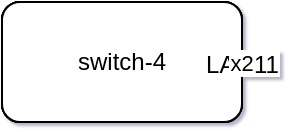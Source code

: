 <mxfile compressed="false" type="device">
    <diagram id="Page-1" name="Page-1">
      <mxGraphModel arrows="1" connect="1" dx="1360" dy="864" fold="1" grid="1" gridSize="10" guides="1" math="0" page="1" pageHeight="1169" pageScale="1" pageWidth="827" shadow="1" tooltips="1">
        <root>
          <mxCell id="0" />   
          <mxCell id="1" parent="0" />
        <object bottom_label="cisco WS-C6509" id="switch-1" label="switch-1" top_label="10.1.1.1">
      <mxCell parent="1" style="rounded=1;whiteSpace=wrap;html=1;" vertex="1">
          <mxGeometry as="geometry" height="60" width="120" x="200" y="150" />
      </mxCell>
    </object><object bottom_label="cisco WS-C6509" id="switch-2" label="switch-2" top_label="10.2.2.2">
      <mxCell parent="1" style="rounded=1;whiteSpace=wrap;html=1;" vertex="1">
          <mxGeometry as="geometry" height="60" width="120" x="200" y="150" />
      </mxCell>
    </object><object bottom_label="cisco WS-C3560-48TS" id="switch-3" label="switch-3" top_label="10.3.3.3">
      <mxCell parent="1" style="rounded=1;whiteSpace=wrap;html=1;" vertex="1">
          <mxGeometry as="geometry" height="60" width="120" x="200" y="150" />
      </mxCell>
    </object><object bottom_label="cisco WS-C3560-48TS" id="switch-4" label="switch-4" top_label="10.4.4.4">
      <mxCell parent="1" style="rounded=1;whiteSpace=wrap;html=1;" vertex="1">
          <mxGeometry as="geometry" height="60" width="120" x="200" y="150" />
      </mxCell>
    </object><mxCell connectable="0" id="7f3e9832e3f8b4a6a5fd2d2a9c6290bc-src" parent="7f3e9832e3f8b4a6a5fd2d2a9c6290bc" style="labelBackgroundColor=#ffffff;;" value="Ge4/8" vertex="1">
      <mxGeometry as="geometry" relative="1" x="-0.5">
        <mxPoint as="offset" />
      </mxGeometry>
    </mxCell><mxCell connectable="0" id="7f3e9832e3f8b4a6a5fd2d2a9c6290bc-trgt" parent="7f3e9832e3f8b4a6a5fd2d2a9c6290bc" style="labelBackgroundColor=#ffffff;;" value="Ge1/8" vertex="1">
      <mxGeometry as="geometry" relative="-1" x="0.5">
        <mxPoint as="offset" />
      </mxGeometry>
    </mxCell><object description="{&#10;    &quot;switch-1:Ge4/8&quot;: {&#10;        &quot;description&quot;: &quot;switch-2: trunk standalone&quot;,&#10;        &quot;is_l2&quot;: true,&#10;        &quot;l2_mode&quot;: &quot;trunk&quot;,&#10;        &quot;trunk_vlans&quot;: &quot;300,301,302,303,304,305&quot;&#10;    },&#10;    &quot;switch-2:Ge1/8&quot;: {&#10;        &quot;description&quot;: &quot;switch-1: trunk standalone&quot;,&#10;        &quot;is_l2&quot;: true,&#10;        &quot;l2_mode&quot;: &quot;trunk&quot;,&#10;        &quot;trunk_vlans&quot;: &quot;300,301,302,303,304,305&quot;&#10;    }&#10;}" id="7f3e9832e3f8b4a6a5fd2d2a9c6290bc" label="" source="switch-1" src_label="Ge4/8" target="switch-2" trgt_label="Ge1/8">
      <mxCell edge="1" parent="1" source="switch-1" style="endArrow=none;" target="switch-2">
          <mxGeometry as="geometry" relative="1" />
      </mxCell>
    </object><mxCell connectable="0" id="e74000249c5487a013e4c07805ef8fab-src" parent="e74000249c5487a013e4c07805ef8fab" style="labelBackgroundColor=#ffffff;;" value="LAG3" vertex="1">
      <mxGeometry as="geometry" relative="1" x="-0.5">
        <mxPoint as="offset" />
      </mxGeometry>
    </mxCell><mxCell connectable="0" id="e74000249c5487a013e4c07805ef8fab-trgt" parent="e74000249c5487a013e4c07805ef8fab" style="labelBackgroundColor=#ffffff;;" value="LAG3" vertex="1">
      <mxGeometry as="geometry" relative="-1" x="0.5">
        <mxPoint as="offset" />
      </mxGeometry>
    </mxCell><object description="{&#10;    &quot;lag_members&quot;: {&#10;        &quot;switch-1:Ge4/6&quot;: &quot;switch-2:Ge1/5&quot;,&#10;        &quot;switch-1:Ge4/7&quot;: &quot;switch-2:Ge1/6&quot;&#10;    },&#10;    &quot;switch-1:LAG3&quot;: {&#10;        &quot;description&quot;: &quot;switch-2: trunk LAG&quot;,&#10;        &quot;is_l2&quot;: true,&#10;        &quot;l2_mode&quot;: &quot;trunk&quot;,&#10;        &quot;trunk_vlans&quot;: &quot;200,201,202,203,204,205&quot;&#10;    },&#10;    &quot;switch-2:LAG3&quot;: {&#10;        &quot;description&quot;: &quot;switch-1: trunk LAG&quot;,&#10;        &quot;is_l2&quot;: true,&#10;        &quot;l2_mode&quot;: &quot;trunk&quot;,&#10;        &quot;trunk_vlans&quot;: &quot;200,201,202,203,204,205&quot;&#10;    }&#10;}" id="e74000249c5487a013e4c07805ef8fab" label="" source="switch-1" src_label="LAG3" target="switch-2" trgt_label="LAG3">
      <mxCell edge="1" parent="1" source="switch-1" style="endArrow=none;" target="switch-2">
          <mxGeometry as="geometry" relative="1" />
      </mxCell>
    </object><mxCell connectable="0" id="9e9868a7b49ea76b8d22a7802994ec2a-src" parent="9e9868a7b49ea76b8d22a7802994ec2a" style="labelBackgroundColor=#ffffff;;" value="LAG11" vertex="1">
      <mxGeometry as="geometry" relative="1" x="-0.5">
        <mxPoint as="offset" />
      </mxGeometry>
    </mxCell><object description="{&#10;    &quot;lag_members&quot;: {&#10;        &quot;switch-1:Ge1/1&quot;: &quot;switch-3:Ge0/1&quot;&#10;    },&#10;    &quot;switch-1:LAG11&quot;: {&#10;        &quot;description&quot;: &quot;switch-3: trunk LAG&quot;,&#10;        &quot;is_l2&quot;: true,&#10;        &quot;l2_mode&quot;: &quot;trunk&quot;,&#10;        &quot;trunk_vlans&quot;: &quot;101&quot;&#10;    }&#10;}" id="9e9868a7b49ea76b8d22a7802994ec2a" label="" source="switch-1" src_label="LAG11" target="switch-3">
      <mxCell edge="1" parent="1" source="switch-1" style="endArrow=none;" target="switch-3">
          <mxGeometry as="geometry" relative="1" />
      </mxCell>
    </object><object description="{&#10;    &quot;grouped_links&quot;: {&#10;        &quot;switch-1:Ge1/2&quot;: &quot;switch-4:Ge0/10&quot;,&#10;        &quot;switch-1:Ge1/24&quot;: &quot;switch-4:Ge0/14&quot;&#10;    },&#10;    &quot;link-1&quot;: {&#10;        &quot;switch-1:Ge1/2&quot;: {&#10;            &quot;description&quot;: &quot;SW4 Routing Peering&quot;,&#10;            &quot;ip&quot;: &quot;10.0.0.1 255.255.255.0&quot;,&#10;            &quot;vrf&quot;: &quot;VRF1&quot;&#10;        },&#10;        &quot;switch-4:Ge0/10&quot;: {}&#10;    },&#10;    &quot;link-2&quot;: {&#10;        &quot;switch-1:Ge1/24&quot;: {&#10;            &quot;description&quot;: &quot;SW4 Routing Peering VRF2&quot;,&#10;            &quot;ip&quot;: &quot;10.0.1.1 255.255.255.0&quot;,&#10;            &quot;vrf&quot;: &quot;VRF2&quot;&#10;        },&#10;        &quot;switch-4:Ge0/14&quot;: {}&#10;    }&#10;}" id="affebe5bef4851a0cd5e3e850934df2b" label="x2" source="switch-1" target="switch-4">
      <mxCell edge="1" parent="1" source="switch-1" style="endArrow=none;" target="switch-4">
          <mxGeometry as="geometry" relative="1" />
      </mxCell>
    </object></root>
      </mxGraphModel>
    </diagram></mxfile>